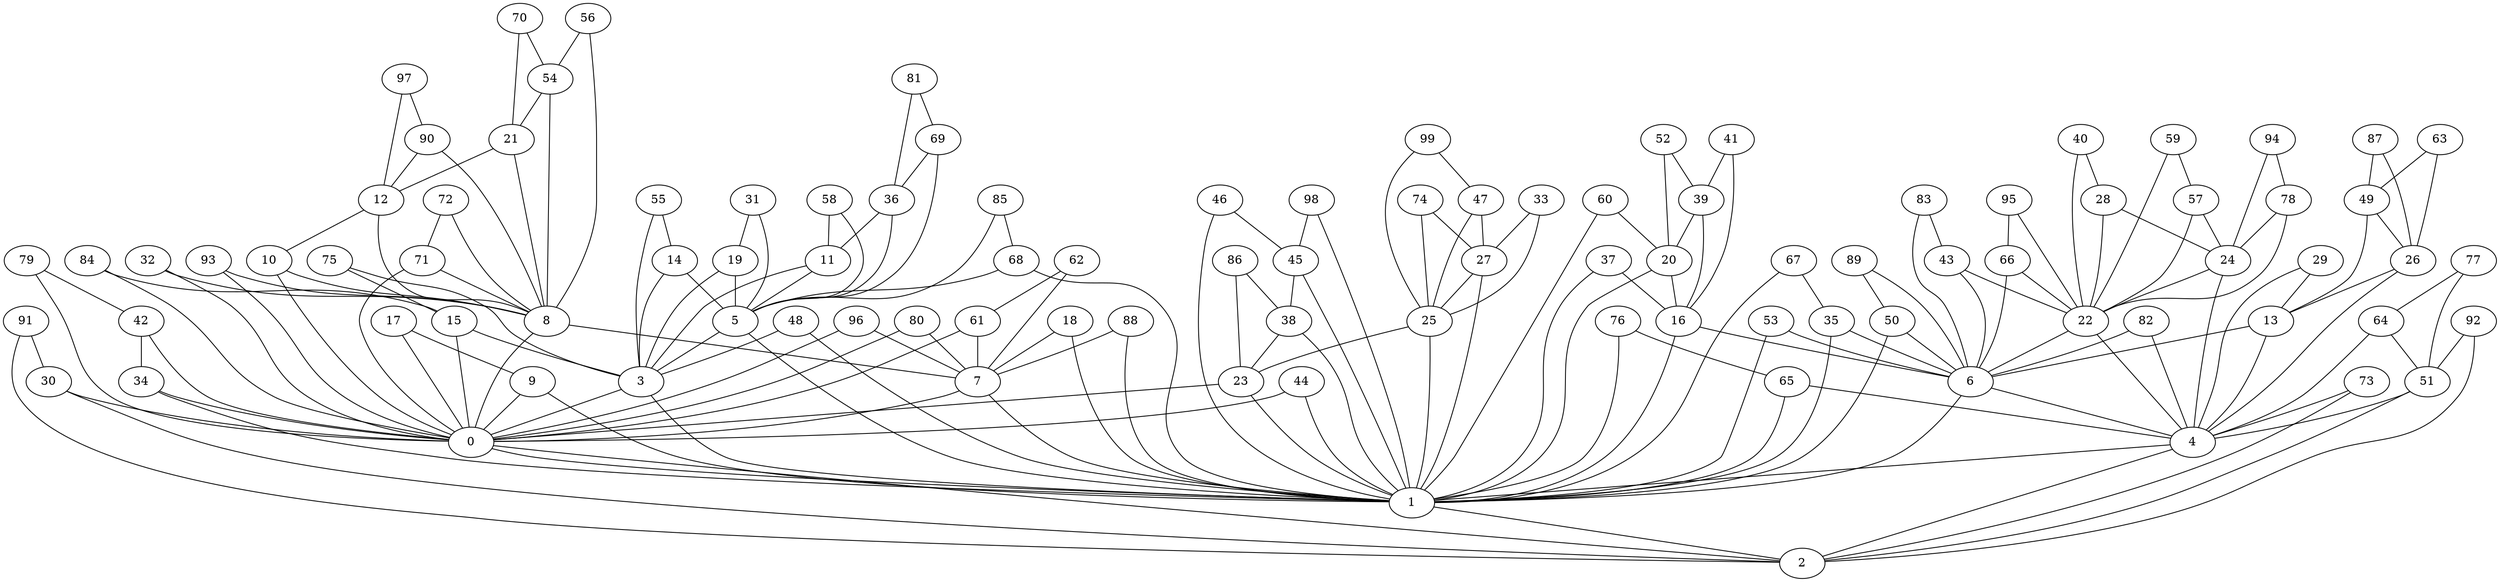 graph {
    0 -- 1;
    1 -- 2;
    2 -- 0;
    3 -- 0;
    3 -- 1;
    4 -- 1;
    4 -- 2;
    5 -- 3;
    5 -- 1;
    6 -- 4;
    6 -- 1;
    7 -- 0;
    7 -- 1;
    8 -- 7;
    8 -- 0;
    9 -- 0;
    9 -- 1;
    10 -- 8;
    10 -- 0;
    11 -- 5;
    11 -- 3;
    12 -- 10;
    12 -- 8;
    13 -- 6;
    13 -- 4;
    14 -- 5;
    14 -- 3;
    15 -- 3;
    15 -- 0;
    16 -- 6;
    16 -- 1;
    17 -- 9;
    17 -- 0;
    18 -- 7;
    18 -- 1;
    19 -- 5;
    19 -- 3;
    20 -- 16;
    20 -- 1;
    21 -- 12;
    21 -- 8;
    22 -- 6;
    22 -- 4;
    23 -- 0;
    23 -- 1;
    24 -- 22;
    24 -- 4;
    25 -- 23;
    25 -- 1;
    26 -- 13;
    26 -- 4;
    27 -- 25;
    27 -- 1;
    28 -- 24;
    28 -- 22;
    29 -- 13;
    29 -- 4;
    30 -- 2;
    30 -- 0;
    31 -- 19;
    31 -- 5;
    32 -- 8;
    32 -- 0;
    33 -- 27;
    33 -- 25;
    34 -- 0;
    34 -- 1;
    35 -- 6;
    35 -- 1;
    36 -- 11;
    36 -- 5;
    37 -- 16;
    37 -- 1;
    38 -- 23;
    38 -- 1;
    39 -- 20;
    39 -- 16;
    40 -- 28;
    40 -- 22;
    41 -- 39;
    41 -- 16;
    42 -- 34;
    42 -- 0;
    43 -- 22;
    43 -- 6;
    44 -- 0;
    44 -- 1;
    45 -- 38;
    45 -- 1;
    46 -- 45;
    46 -- 1;
    47 -- 27;
    47 -- 25;
    48 -- 3;
    48 -- 1;
    49 -- 26;
    49 -- 13;
    50 -- 6;
    50 -- 1;
    51 -- 4;
    51 -- 2;
    52 -- 39;
    52 -- 20;
    53 -- 6;
    53 -- 1;
    54 -- 21;
    54 -- 8;
    55 -- 14;
    55 -- 3;
    56 -- 54;
    56 -- 8;
    57 -- 24;
    57 -- 22;
    58 -- 11;
    58 -- 5;
    59 -- 57;
    59 -- 22;
    60 -- 20;
    60 -- 1;
    61 -- 7;
    61 -- 0;
    62 -- 61;
    62 -- 7;
    63 -- 49;
    63 -- 26;
    64 -- 51;
    64 -- 4;
    65 -- 4;
    65 -- 1;
    66 -- 22;
    66 -- 6;
    67 -- 35;
    67 -- 1;
    68 -- 5;
    68 -- 1;
    69 -- 36;
    69 -- 5;
    70 -- 54;
    70 -- 21;
    71 -- 8;
    71 -- 0;
    72 -- 71;
    72 -- 8;
    73 -- 4;
    73 -- 2;
    74 -- 27;
    74 -- 25;
    75 -- 15;
    75 -- 3;
    76 -- 65;
    76 -- 1;
    77 -- 64;
    77 -- 51;
    78 -- 24;
    78 -- 22;
    79 -- 42;
    79 -- 0;
    80 -- 7;
    80 -- 0;
    81 -- 69;
    81 -- 36;
    82 -- 6;
    82 -- 4;
    83 -- 43;
    83 -- 6;
    84 -- 15;
    84 -- 0;
    85 -- 68;
    85 -- 5;
    86 -- 38;
    86 -- 23;
    87 -- 49;
    87 -- 26;
    88 -- 7;
    88 -- 1;
    89 -- 50;
    89 -- 6;
    90 -- 12;
    90 -- 8;
    91 -- 30;
    91 -- 2;
    92 -- 51;
    92 -- 2;
    93 -- 8;
    93 -- 0;
    94 -- 78;
    94 -- 24;
    95 -- 66;
    95 -- 22;
    96 -- 7;
    96 -- 0;
    97 -- 90;
    97 -- 12;
    98 -- 45;
    98 -- 1;
    99 -- 47;
    99 -- 25;
}